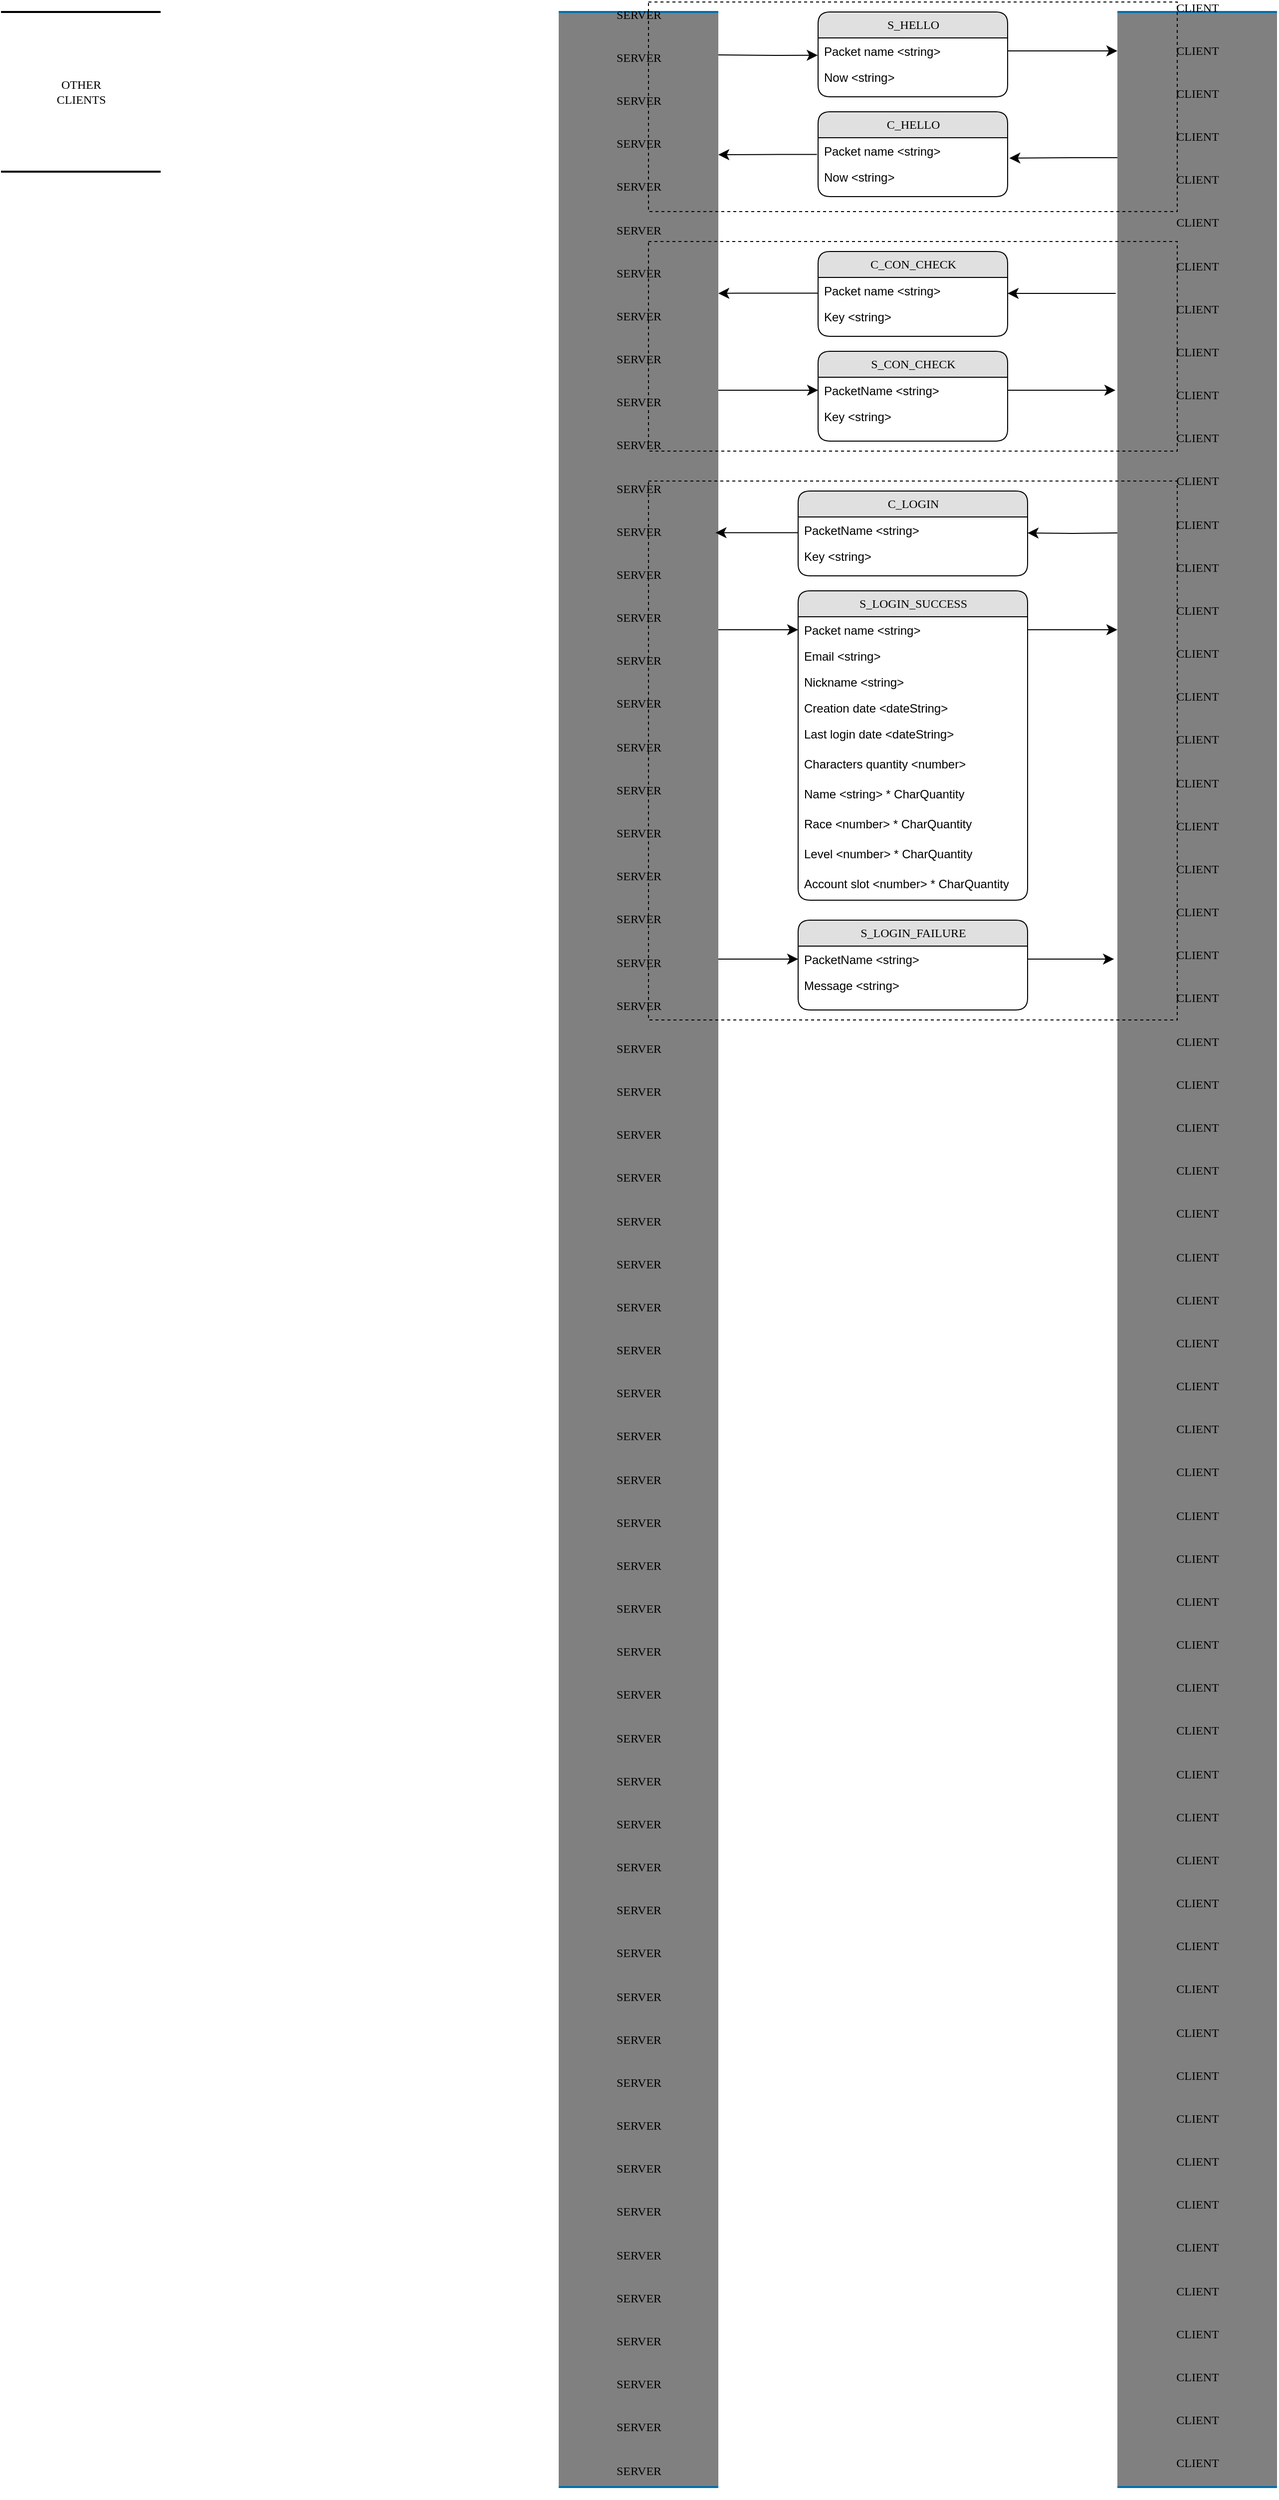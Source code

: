 <mxfile version="13.7.6" type="github">
  <diagram name="Page-1" id="b520641d-4fe3-3701-9064-5fc419738815">
    <mxGraphModel dx="1673" dy="908" grid="1" gridSize="10" guides="1" tooltips="1" connect="1" arrows="1" fold="1" page="1" pageScale="1" pageWidth="1100" pageHeight="850" background="none" math="0" shadow="0">
      <root>
        <mxCell id="0" />
        <mxCell id="1" parent="0" />
        <mxCell id="2debaab0fafb2da2-10" value="OTHER&lt;br&gt;CLIENTS" style="html=1;rounded=0;shadow=0;comic=0;labelBackgroundColor=none;strokeWidth=2;fontFamily=Verdana;fontSize=12;align=center;shape=mxgraph.ios7ui.horLines;" parent="1" vertex="1">
          <mxGeometry x="41" y="40" width="160" height="160" as="geometry" />
        </mxCell>
        <mxCell id="21ea969265ad0168-40" style="edgeStyle=orthogonalEdgeStyle;html=1;entryX=-0.002;entryY=0.669;labelBackgroundColor=none;startFill=0;startSize=8;endFill=1;endSize=8;fontFamily=Verdana;fontSize=12;entryDx=0;entryDy=0;entryPerimeter=0;" parent="1" edge="1" target="21ea969265ad0168-7">
          <mxGeometry relative="1" as="geometry">
            <mxPoint x="760" y="83" as="sourcePoint" />
            <mxPoint x="880" y="83" as="targetPoint" />
            <Array as="points" />
          </mxGeometry>
        </mxCell>
        <mxCell id="YE7jqKPaQESnntSOdniL-1" value="SERVER&lt;br&gt;&lt;br&gt;&lt;br&gt;SERVER&lt;br&gt;&lt;br&gt;&lt;br&gt;SERVER&lt;br&gt;&lt;br&gt;&lt;br&gt;SERVER&lt;br&gt;&lt;br&gt;&lt;br&gt;SERVER&lt;br&gt;&lt;br&gt;&lt;br&gt;SERVER&lt;br&gt;&lt;br&gt;&lt;br&gt;SERVER&lt;br&gt;&lt;br&gt;&lt;br&gt;SERVER&lt;br&gt;&lt;br&gt;&lt;br&gt;SERVER&lt;br&gt;&lt;br&gt;&lt;br&gt;SERVER&lt;br&gt;&lt;br&gt;&lt;br&gt;SERVER&lt;br&gt;&lt;br&gt;&lt;br&gt;SERVER&lt;br&gt;&lt;br&gt;&lt;br&gt;SERVER&lt;br&gt;&lt;br&gt;&lt;br&gt;SERVER&lt;br&gt;&lt;br&gt;&lt;br&gt;SERVER&lt;br&gt;&lt;br&gt;&lt;br&gt;SERVER&lt;br&gt;&lt;br&gt;&lt;br&gt;SERVER&lt;br&gt;&lt;br&gt;&lt;br&gt;SERVER&lt;br&gt;&lt;br&gt;&lt;br&gt;SERVER&lt;br&gt;&lt;br&gt;&lt;br&gt;SERVER&lt;br&gt;&lt;br&gt;&lt;br&gt;SERVER&lt;br&gt;&lt;br&gt;&lt;br&gt;SERVER&lt;br&gt;&lt;br&gt;&lt;br&gt;SERVER&lt;br&gt;&lt;br&gt;&lt;br&gt;SERVER&lt;br&gt;&lt;br&gt;&lt;br&gt;SERVER&lt;br&gt;&lt;br&gt;&lt;br&gt;SERVER&lt;br&gt;&lt;br&gt;&lt;br&gt;SERVER&lt;br&gt;&lt;br&gt;&lt;br&gt;SERVER&lt;br&gt;&lt;br&gt;&lt;br&gt;SERVER&lt;br&gt;&lt;br&gt;&lt;br&gt;SERVER&lt;br&gt;&lt;br&gt;&lt;br&gt;SERVER&lt;br&gt;&lt;br&gt;&lt;br&gt;SERVER&lt;br&gt;&lt;br&gt;&lt;br&gt;SERVER&lt;br&gt;&lt;br&gt;&lt;br&gt;SERVER&lt;br&gt;&lt;br&gt;&lt;br&gt;SERVER&lt;br&gt;&lt;br&gt;&lt;br&gt;SERVER&lt;br&gt;&lt;br&gt;&lt;br&gt;SERVER&lt;br&gt;&lt;br&gt;&lt;br&gt;SERVER&lt;br&gt;&lt;br&gt;&lt;br&gt;SERVER&lt;br&gt;&lt;br&gt;&lt;br&gt;SERVER&lt;br&gt;&lt;br&gt;&lt;br&gt;SERVER&lt;br&gt;&lt;br&gt;&lt;br&gt;SERVER&lt;br&gt;&lt;br&gt;&lt;br&gt;SERVER&lt;br&gt;&lt;br&gt;&lt;br&gt;SERVER&lt;br&gt;&lt;br&gt;&lt;br&gt;SERVER&lt;br&gt;&lt;br&gt;&lt;br&gt;SERVER&lt;br&gt;&lt;br&gt;&lt;br&gt;SERVER&lt;br&gt;&lt;br&gt;&lt;br&gt;SERVER&lt;br&gt;&lt;br&gt;&lt;br&gt;SERVER&lt;br&gt;&lt;br&gt;&lt;br&gt;SERVER&lt;br&gt;&lt;br&gt;&lt;br&gt;SERVER&lt;br&gt;&lt;br&gt;&lt;br&gt;SERVER&lt;br&gt;&lt;br&gt;&lt;br&gt;SERVER&lt;br&gt;&lt;br&gt;&lt;br&gt;SERVER&lt;br&gt;&lt;br&gt;&lt;br&gt;SERVER&lt;br&gt;&lt;br&gt;&lt;br&gt;SERVER&lt;br&gt;&lt;br&gt;&lt;br&gt;SERVER&lt;br&gt;&lt;br&gt;&lt;br&gt;SERVER&lt;br&gt;&lt;br&gt;" style="html=1;rounded=0;shadow=0;comic=0;labelBackgroundColor=none;strokeWidth=2;fontFamily=Verdana;fontSize=12;align=center;shape=mxgraph.ios7ui.horLines;strokeColor=#006EAF;fontColor=#000000;fillColor=#808080;" parent="1" vertex="1">
          <mxGeometry x="600" y="40" width="160" height="2480" as="geometry" />
        </mxCell>
        <mxCell id="YE7jqKPaQESnntSOdniL-2" style="edgeStyle=orthogonalEdgeStyle;html=1;exitX=1;exitY=0.5;labelBackgroundColor=none;startFill=0;startSize=8;endFill=1;endSize=8;fontFamily=Verdana;fontSize=12;exitDx=0;exitDy=0;" parent="1" source="21ea969265ad0168-7" edge="1">
          <mxGeometry relative="1" as="geometry">
            <mxPoint x="200.16" y="84.4" as="sourcePoint" />
            <mxPoint x="1160" y="79" as="targetPoint" />
          </mxGeometry>
        </mxCell>
        <mxCell id="YE7jqKPaQESnntSOdniL-3" value="CLIENT&lt;br&gt;&lt;br&gt;&lt;br&gt;CLIENT&lt;br&gt;&lt;br&gt;&lt;br&gt;CLIENT&lt;br&gt;&lt;br&gt;&lt;br&gt;CLIENT&lt;br&gt;&lt;br&gt;&lt;br&gt;CLIENT&lt;br&gt;&lt;br&gt;&lt;br&gt;CLIENT&lt;br&gt;&lt;br&gt;&lt;br&gt;CLIENT&lt;br&gt;&lt;br&gt;&lt;br&gt;CLIENT&lt;br&gt;&lt;br&gt;&lt;br&gt;CLIENT&lt;br&gt;&lt;br&gt;&lt;br&gt;CLIENT&lt;br&gt;&lt;br&gt;&lt;br&gt;CLIENT&lt;br&gt;&lt;br&gt;&lt;br&gt;CLIENT&lt;br&gt;&lt;br&gt;&lt;br&gt;CLIENT&lt;br&gt;&lt;br&gt;&lt;br&gt;CLIENT&lt;br&gt;&lt;br&gt;&lt;br&gt;CLIENT&lt;br&gt;&lt;br&gt;&lt;br&gt;CLIENT&lt;br&gt;&lt;br&gt;&lt;br&gt;CLIENT&lt;br&gt;&lt;br&gt;&lt;br&gt;CLIENT&lt;br&gt;&lt;br&gt;&lt;br&gt;CLIENT&lt;br&gt;&lt;br&gt;&lt;br&gt;CLIENT&lt;br&gt;&lt;br&gt;&lt;br&gt;CLIENT&lt;br&gt;&lt;br&gt;&lt;br&gt;CLIENT&lt;br&gt;&lt;br&gt;&lt;br&gt;CLIENT&lt;br&gt;&lt;br&gt;&lt;br&gt;CLIENT&lt;br&gt;&lt;br&gt;&lt;br&gt;CLIENT&lt;br&gt;&lt;br&gt;&lt;br&gt;CLIENT&lt;br&gt;&lt;br&gt;&lt;br&gt;CLIENT&lt;br&gt;&lt;br&gt;&lt;br&gt;CLIENT&lt;br&gt;&lt;br&gt;&lt;br&gt;CLIENT&lt;br&gt;&lt;br&gt;&lt;br&gt;CLIENT&lt;br&gt;&lt;br&gt;&lt;br&gt;CLIENT&lt;br&gt;&lt;br&gt;&lt;br&gt;CLIENT&lt;br&gt;&lt;br&gt;&lt;br&gt;CLIENT&lt;br&gt;&lt;br&gt;&lt;br&gt;CLIENT&lt;br&gt;&lt;br&gt;&lt;br&gt;CLIENT&lt;br&gt;&lt;br&gt;&lt;br&gt;CLIENT&lt;br&gt;&lt;br&gt;&lt;br&gt;CLIENT&lt;br&gt;&lt;br&gt;&lt;br&gt;CLIENT&lt;br&gt;&lt;br&gt;&lt;br&gt;CLIENT&lt;br&gt;&lt;br&gt;&lt;br&gt;CLIENT&lt;br&gt;&lt;br&gt;&lt;br&gt;CLIENT&lt;br&gt;&lt;br&gt;&lt;br&gt;CLIENT&lt;br&gt;&lt;br&gt;&lt;br&gt;CLIENT&lt;br&gt;&lt;br&gt;&lt;br&gt;CLIENT&lt;br&gt;&lt;br&gt;&lt;br&gt;CLIENT&lt;br&gt;&lt;br&gt;&lt;br&gt;CLIENT&lt;br&gt;&lt;br&gt;&lt;br&gt;CLIENT&lt;br&gt;&lt;br&gt;&lt;br&gt;CLIENT&lt;br&gt;&lt;br&gt;&lt;br&gt;CLIENT&lt;br&gt;&lt;br&gt;&lt;br&gt;CLIENT&lt;br&gt;&lt;br&gt;&lt;br&gt;CLIENT&lt;br&gt;&lt;br&gt;&lt;br&gt;CLIENT&lt;br&gt;&lt;br&gt;&lt;br&gt;CLIENT&lt;br&gt;&lt;br&gt;&lt;br&gt;CLIENT&lt;br&gt;&lt;br&gt;&lt;br&gt;CLIENT&lt;br&gt;&lt;br&gt;&lt;br&gt;CLIENT&lt;br&gt;&lt;br&gt;&lt;br&gt;CLIENT&lt;br&gt;&lt;br&gt;&lt;br&gt;CLIENT&lt;br&gt;&lt;br&gt;&lt;br&gt;" style="html=1;rounded=0;shadow=0;comic=0;labelBackgroundColor=none;strokeWidth=2;fontFamily=Verdana;fontSize=12;align=center;shape=mxgraph.ios7ui.horLines;strokeColor=#006EAF;fontColor=#000000;fillColor=#808080;" parent="1" vertex="1">
          <mxGeometry x="1160" y="40" width="160" height="2480" as="geometry" />
        </mxCell>
        <mxCell id="21ea969265ad0168-6" value="S_HELLO" style="swimlane;html=1;fontStyle=0;childLayout=stackLayout;horizontal=1;startSize=26;fillColor=#e0e0e0;horizontalStack=0;resizeParent=1;resizeLast=0;collapsible=1;marginBottom=0;swimlaneFillColor=#ffffff;align=center;rounded=1;shadow=0;comic=0;labelBackgroundColor=none;strokeWidth=1;fontFamily=Verdana;fontSize=12;fontColor=#000000;" parent="1" vertex="1">
          <mxGeometry x="860" y="40" width="190" height="85" as="geometry" />
        </mxCell>
        <mxCell id="21ea969265ad0168-7" value="Packet name &amp;lt;string&amp;gt;" style="text;html=1;strokeColor=none;fillColor=none;spacingLeft=4;spacingRight=4;whiteSpace=wrap;overflow=hidden;rotatable=0;points=[[0,0.5],[1,0.5]];portConstraint=eastwest;fontColor=#000000;" parent="21ea969265ad0168-6" vertex="1">
          <mxGeometry y="26" width="190" height="26" as="geometry" />
        </mxCell>
        <mxCell id="21ea969265ad0168-8" value="Now &amp;lt;string&amp;gt;" style="text;html=1;strokeColor=none;fillColor=none;spacingLeft=4;spacingRight=4;whiteSpace=wrap;overflow=hidden;rotatable=0;points=[[0,0.5],[1,0.5]];portConstraint=eastwest;fontColor=#000000;" parent="21ea969265ad0168-6" vertex="1">
          <mxGeometry y="52" width="190" height="26" as="geometry" />
        </mxCell>
        <mxCell id="YE7jqKPaQESnntSOdniL-4" style="edgeStyle=orthogonalEdgeStyle;html=1;labelBackgroundColor=none;startFill=0;startSize=8;endFill=1;endSize=8;fontFamily=Verdana;fontSize=12;targetPerimeterSpacing=0;exitX=-0.006;exitY=0.646;exitDx=0;exitDy=0;exitPerimeter=0;" parent="1" source="YE7jqKPaQESnntSOdniL-7" edge="1">
          <mxGeometry relative="1" as="geometry">
            <mxPoint x="876" y="183" as="sourcePoint" />
            <mxPoint x="760" y="183" as="targetPoint" />
            <Array as="points" />
          </mxGeometry>
        </mxCell>
        <mxCell id="YE7jqKPaQESnntSOdniL-5" style="edgeStyle=orthogonalEdgeStyle;html=1;labelBackgroundColor=none;startFill=0;startSize=8;endFill=1;endSize=8;fontFamily=Verdana;fontSize=12;entryX=1.009;entryY=0.787;entryDx=0;entryDy=0;entryPerimeter=0;" parent="1" edge="1" target="YE7jqKPaQESnntSOdniL-7">
          <mxGeometry relative="1" as="geometry">
            <mxPoint x="1160" y="186" as="sourcePoint" />
            <mxPoint x="1039.52" y="186.396" as="targetPoint" />
            <Array as="points">
              <mxPoint x="1105" y="186" />
            </Array>
          </mxGeometry>
        </mxCell>
        <mxCell id="YE7jqKPaQESnntSOdniL-6" value="C_HELLO" style="swimlane;html=1;fontStyle=0;childLayout=stackLayout;horizontal=1;startSize=26;fillColor=#e0e0e0;horizontalStack=0;resizeParent=1;resizeLast=0;collapsible=1;marginBottom=0;swimlaneFillColor=#ffffff;align=center;rounded=1;shadow=0;comic=0;labelBackgroundColor=none;strokeWidth=1;fontFamily=Verdana;fontSize=12;fontColor=#000000;" parent="1" vertex="1">
          <mxGeometry x="860" y="140" width="190" height="85" as="geometry" />
        </mxCell>
        <mxCell id="YE7jqKPaQESnntSOdniL-7" value="Packet name &amp;lt;string&amp;gt;" style="text;html=1;strokeColor=none;fillColor=none;spacingLeft=4;spacingRight=4;whiteSpace=wrap;overflow=hidden;rotatable=0;points=[[0,0.5],[1,0.5]];portConstraint=eastwest;fontColor=#000000;" parent="YE7jqKPaQESnntSOdniL-6" vertex="1">
          <mxGeometry y="26" width="190" height="26" as="geometry" />
        </mxCell>
        <mxCell id="YE7jqKPaQESnntSOdniL-8" value="Now &amp;lt;string&amp;gt;" style="text;html=1;strokeColor=none;fillColor=none;spacingLeft=4;spacingRight=4;whiteSpace=wrap;overflow=hidden;rotatable=0;points=[[0,0.5],[1,0.5]];portConstraint=eastwest;fontColor=#000000;" parent="YE7jqKPaQESnntSOdniL-6" vertex="1">
          <mxGeometry y="52" width="190" height="26" as="geometry" />
        </mxCell>
        <mxCell id="YE7jqKPaQESnntSOdniL-9" style="edgeStyle=orthogonalEdgeStyle;html=1;labelBackgroundColor=none;startFill=0;startSize=8;endFill=1;endSize=8;fontFamily=Verdana;fontSize=12;fontColor=#000000;entryX=0;entryY=0.5;entryDx=0;entryDy=0;" parent="1" edge="1" target="YE7jqKPaQESnntSOdniL-12">
          <mxGeometry relative="1" as="geometry">
            <mxPoint x="760" y="419" as="sourcePoint" />
            <mxPoint x="850" y="419" as="targetPoint" />
            <Array as="points">
              <mxPoint x="770" y="419" />
            </Array>
          </mxGeometry>
        </mxCell>
        <mxCell id="YE7jqKPaQESnntSOdniL-10" style="edgeStyle=orthogonalEdgeStyle;html=1;exitX=1;exitY=0.5;labelBackgroundColor=none;startFill=0;startSize=8;endFill=1;endSize=8;fontFamily=Verdana;fontSize=12;exitDx=0;exitDy=0;fontColor=#000000;" parent="1" source="YE7jqKPaQESnntSOdniL-12" edge="1">
          <mxGeometry relative="1" as="geometry">
            <mxPoint x="198.48" y="424.4" as="sourcePoint" />
            <mxPoint x="1158" y="419" as="targetPoint" />
          </mxGeometry>
        </mxCell>
        <mxCell id="YE7jqKPaQESnntSOdniL-14" style="edgeStyle=orthogonalEdgeStyle;html=1;labelBackgroundColor=none;startFill=0;startSize=8;endFill=1;endSize=8;fontFamily=Verdana;fontSize=12;targetPerimeterSpacing=0;exitX=-0.006;exitY=0.643;exitDx=0;exitDy=0;exitPerimeter=0;fontColor=#000000;" parent="1" edge="1">
          <mxGeometry relative="1" as="geometry">
            <mxPoint x="876.24" y="321.718" as="sourcePoint" />
            <mxPoint x="760" y="322" as="targetPoint" />
            <Array as="points">
              <mxPoint x="788.32" y="322" />
            </Array>
          </mxGeometry>
        </mxCell>
        <mxCell id="YE7jqKPaQESnntSOdniL-15" style="edgeStyle=orthogonalEdgeStyle;html=1;labelBackgroundColor=none;startFill=0;startSize=8;endFill=1;endSize=8;fontFamily=Verdana;fontSize=12;fontColor=#000000;" parent="1" edge="1">
          <mxGeometry relative="1" as="geometry">
            <mxPoint x="1158.32" y="322" as="sourcePoint" />
            <mxPoint x="1050" y="322" as="targetPoint" />
            <Array as="points">
              <mxPoint x="1158.32" y="322" />
            </Array>
          </mxGeometry>
        </mxCell>
        <mxCell id="YE7jqKPaQESnntSOdniL-16" value="C_CON_CHECK" style="swimlane;html=1;fontStyle=0;childLayout=stackLayout;horizontal=1;startSize=26;fillColor=#e0e0e0;horizontalStack=0;resizeParent=1;resizeLast=0;collapsible=1;marginBottom=0;swimlaneFillColor=#ffffff;align=center;rounded=1;shadow=0;comic=0;labelBackgroundColor=none;strokeWidth=1;fontFamily=Verdana;fontSize=12;fontColor=#000000;" parent="1" vertex="1">
          <mxGeometry x="860" y="280" width="190" height="85" as="geometry" />
        </mxCell>
        <mxCell id="YE7jqKPaQESnntSOdniL-17" value="Packet name &amp;lt;string&amp;gt;" style="text;html=1;strokeColor=none;fillColor=none;spacingLeft=4;spacingRight=4;whiteSpace=wrap;overflow=hidden;rotatable=0;points=[[0,0.5],[1,0.5]];portConstraint=eastwest;fontColor=#000000;" parent="YE7jqKPaQESnntSOdniL-16" vertex="1">
          <mxGeometry y="26" width="190" height="26" as="geometry" />
        </mxCell>
        <mxCell id="YE7jqKPaQESnntSOdniL-18" value="Key &amp;lt;string&amp;gt;" style="text;html=1;strokeColor=none;fillColor=none;spacingLeft=4;spacingRight=4;whiteSpace=wrap;overflow=hidden;rotatable=0;points=[[0,0.5],[1,0.5]];portConstraint=eastwest;fontColor=#000000;" parent="YE7jqKPaQESnntSOdniL-16" vertex="1">
          <mxGeometry y="52" width="190" height="26" as="geometry" />
        </mxCell>
        <mxCell id="YE7jqKPaQESnntSOdniL-11" value="S_CON_CHECK" style="swimlane;html=1;fontStyle=0;childLayout=stackLayout;horizontal=1;startSize=26;fillColor=#e0e0e0;horizontalStack=0;resizeParent=1;resizeLast=0;collapsible=1;marginBottom=0;swimlaneFillColor=#ffffff;align=center;rounded=1;shadow=0;comic=0;labelBackgroundColor=none;strokeWidth=1;fontFamily=Verdana;fontSize=12;fontColor=#000000;" parent="1" vertex="1">
          <mxGeometry x="860" y="380" width="190" height="90" as="geometry" />
        </mxCell>
        <mxCell id="YE7jqKPaQESnntSOdniL-12" value="PacketName &amp;lt;string&amp;gt;" style="text;html=1;strokeColor=none;fillColor=none;spacingLeft=4;spacingRight=4;whiteSpace=wrap;overflow=hidden;rotatable=0;points=[[0,0.5],[1,0.5]];portConstraint=eastwest;fontColor=#000000;" parent="YE7jqKPaQESnntSOdniL-11" vertex="1">
          <mxGeometry y="26" width="190" height="26" as="geometry" />
        </mxCell>
        <mxCell id="YE7jqKPaQESnntSOdniL-13" value="Key &amp;lt;string&amp;gt;" style="text;html=1;strokeColor=none;fillColor=none;spacingLeft=4;spacingRight=4;whiteSpace=wrap;overflow=hidden;rotatable=0;points=[[0,0.5],[1,0.5]];portConstraint=eastwest;fontColor=#000000;" parent="YE7jqKPaQESnntSOdniL-11" vertex="1">
          <mxGeometry y="52" width="190" height="26" as="geometry" />
        </mxCell>
        <mxCell id="1DMRgtwvrI8gsApFy6SL-2" style="edgeStyle=orthogonalEdgeStyle;html=1;entryX=0;entryY=0.5;labelBackgroundColor=none;startFill=0;startSize=8;endFill=1;endSize=8;fontFamily=Verdana;fontSize=12;entryDx=0;entryDy=0;fontColor=#000000;" parent="1" edge="1" target="1DMRgtwvrI8gsApFy6SL-5">
          <mxGeometry relative="1" as="geometry">
            <mxPoint x="760" y="659" as="sourcePoint" />
            <mxPoint x="875.68" y="660" as="targetPoint" />
            <Array as="points">
              <mxPoint x="780" y="659" />
              <mxPoint x="780" y="659" />
            </Array>
          </mxGeometry>
        </mxCell>
        <mxCell id="1DMRgtwvrI8gsApFy6SL-3" style="edgeStyle=orthogonalEdgeStyle;html=1;exitX=1;exitY=0.5;labelBackgroundColor=none;startFill=0;startSize=8;endFill=1;endSize=8;fontFamily=Verdana;fontSize=12;exitDx=0;exitDy=0;fontColor=#000000;" parent="1" source="1DMRgtwvrI8gsApFy6SL-5" edge="1">
          <mxGeometry relative="1" as="geometry">
            <mxPoint x="195.84" y="664.4" as="sourcePoint" />
            <mxPoint x="1160" y="659" as="targetPoint" />
          </mxGeometry>
        </mxCell>
        <mxCell id="1DMRgtwvrI8gsApFy6SL-7" style="edgeStyle=orthogonalEdgeStyle;html=1;labelBackgroundColor=none;startFill=0;startSize=8;endFill=1;endSize=8;fontFamily=Verdana;fontSize=12;targetPerimeterSpacing=0;entryX=1;entryY=0.168;entryDx=0;entryDy=0;entryPerimeter=0;exitX=-0.006;exitY=0.643;exitDx=0;exitDy=0;exitPerimeter=0;fontColor=#000000;" parent="1" edge="1">
          <mxGeometry relative="1" as="geometry">
            <mxPoint x="875.12" y="561.718" as="sourcePoint" />
            <mxPoint x="757.2" y="561.8" as="targetPoint" />
            <Array as="points">
              <mxPoint x="787.2" y="562" />
            </Array>
          </mxGeometry>
        </mxCell>
        <mxCell id="1DMRgtwvrI8gsApFy6SL-8" style="edgeStyle=orthogonalEdgeStyle;html=1;labelBackgroundColor=none;startFill=0;startSize=8;endFill=1;endSize=8;fontFamily=Verdana;fontSize=12;fontColor=#000000;entryX=1;entryY=0.617;entryDx=0;entryDy=0;entryPerimeter=0;" parent="1" edge="1" target="1DMRgtwvrI8gsApFy6SL-10">
          <mxGeometry relative="1" as="geometry">
            <mxPoint x="1160" y="562" as="sourcePoint" />
            <mxPoint x="1060" y="562" as="targetPoint" />
            <Array as="points" />
          </mxGeometry>
        </mxCell>
        <mxCell id="1DMRgtwvrI8gsApFy6SL-9" value="C_LOGIN" style="swimlane;html=1;fontStyle=0;childLayout=stackLayout;horizontal=1;startSize=26;fillColor=#e0e0e0;horizontalStack=0;resizeParent=1;resizeLast=0;collapsible=1;marginBottom=0;swimlaneFillColor=#ffffff;align=center;rounded=1;shadow=0;comic=0;labelBackgroundColor=none;strokeWidth=1;fontFamily=Verdana;fontSize=12;fontColor=#000000;" parent="1" vertex="1">
          <mxGeometry x="840" y="520" width="230" height="85" as="geometry" />
        </mxCell>
        <mxCell id="1DMRgtwvrI8gsApFy6SL-10" value="PacketName &amp;lt;string&amp;gt;" style="text;html=1;strokeColor=none;fillColor=none;spacingLeft=4;spacingRight=4;whiteSpace=wrap;overflow=hidden;rotatable=0;points=[[0,0.5],[1,0.5]];portConstraint=eastwest;fontColor=#000000;" parent="1DMRgtwvrI8gsApFy6SL-9" vertex="1">
          <mxGeometry y="26" width="230" height="26" as="geometry" />
        </mxCell>
        <mxCell id="1DMRgtwvrI8gsApFy6SL-11" value="Key &amp;lt;string&amp;gt;" style="text;html=1;strokeColor=none;fillColor=none;spacingLeft=4;spacingRight=4;whiteSpace=wrap;overflow=hidden;rotatable=0;points=[[0,0.5],[1,0.5]];portConstraint=eastwest;fontColor=#000000;" parent="1DMRgtwvrI8gsApFy6SL-9" vertex="1">
          <mxGeometry y="52" width="230" height="26" as="geometry" />
        </mxCell>
        <mxCell id="1DMRgtwvrI8gsApFy6SL-4" value="S_LOGIN_SUCCESS" style="swimlane;html=1;fontStyle=0;childLayout=stackLayout;horizontal=1;startSize=26;fillColor=#e0e0e0;horizontalStack=0;resizeParent=1;resizeLast=0;collapsible=1;marginBottom=0;swimlaneFillColor=#ffffff;align=center;rounded=1;shadow=0;comic=0;labelBackgroundColor=none;strokeWidth=1;fontFamily=Verdana;fontSize=12;fontColor=#000000;" parent="1" vertex="1">
          <mxGeometry x="840" y="620" width="230" height="310" as="geometry" />
        </mxCell>
        <mxCell id="1DMRgtwvrI8gsApFy6SL-5" value="Packet name &amp;lt;string&amp;gt;" style="text;html=1;strokeColor=none;fillColor=none;spacingLeft=4;spacingRight=4;whiteSpace=wrap;overflow=hidden;rotatable=0;points=[[0,0.5],[1,0.5]];portConstraint=eastwest;fontColor=#000000;" parent="1DMRgtwvrI8gsApFy6SL-4" vertex="1">
          <mxGeometry y="26" width="230" height="26" as="geometry" />
        </mxCell>
        <mxCell id="1DMRgtwvrI8gsApFy6SL-6" value="Email &amp;lt;string&amp;gt;" style="text;html=1;strokeColor=none;fillColor=none;spacingLeft=4;spacingRight=4;whiteSpace=wrap;overflow=hidden;rotatable=0;points=[[0,0.5],[1,0.5]];portConstraint=eastwest;fontColor=#000000;" parent="1DMRgtwvrI8gsApFy6SL-4" vertex="1">
          <mxGeometry y="52" width="230" height="26" as="geometry" />
        </mxCell>
        <mxCell id="1DMRgtwvrI8gsApFy6SL-19" value="Nickname &amp;lt;string&amp;gt;" style="text;html=1;strokeColor=none;fillColor=none;spacingLeft=4;spacingRight=4;whiteSpace=wrap;overflow=hidden;rotatable=0;points=[[0,0.5],[1,0.5]];portConstraint=eastwest;fontColor=#000000;" parent="1DMRgtwvrI8gsApFy6SL-4" vertex="1">
          <mxGeometry y="78" width="230" height="26" as="geometry" />
        </mxCell>
        <mxCell id="1DMRgtwvrI8gsApFy6SL-20" value="Creation date &amp;lt;dateString&amp;gt;" style="text;html=1;strokeColor=none;fillColor=none;spacingLeft=4;spacingRight=4;whiteSpace=wrap;overflow=hidden;rotatable=0;points=[[0,0.5],[1,0.5]];portConstraint=eastwest;fontColor=#000000;" parent="1DMRgtwvrI8gsApFy6SL-4" vertex="1">
          <mxGeometry y="104" width="230" height="26" as="geometry" />
        </mxCell>
        <mxCell id="1DMRgtwvrI8gsApFy6SL-21" value="Last login date &amp;lt;dateString&amp;gt;" style="text;html=1;strokeColor=none;fillColor=none;spacingLeft=4;spacingRight=4;whiteSpace=wrap;overflow=hidden;rotatable=0;points=[[0,0.5],[1,0.5]];portConstraint=eastwest;fontColor=#000000;" parent="1DMRgtwvrI8gsApFy6SL-4" vertex="1">
          <mxGeometry y="130" width="230" height="30" as="geometry" />
        </mxCell>
        <mxCell id="qRYgfgAe1LclKe2MRuB5-4" value="Characters quantity &amp;lt;number&amp;gt;" style="text;html=1;strokeColor=none;fillColor=none;spacingLeft=4;spacingRight=4;whiteSpace=wrap;overflow=hidden;rotatable=0;points=[[0,0.5],[1,0.5]];portConstraint=eastwest;fontColor=#000000;" vertex="1" parent="1DMRgtwvrI8gsApFy6SL-4">
          <mxGeometry y="160" width="230" height="30" as="geometry" />
        </mxCell>
        <mxCell id="qRYgfgAe1LclKe2MRuB5-6" value="Name &amp;lt;string&amp;gt; * CharQuantity" style="text;html=1;strokeColor=none;fillColor=none;spacingLeft=4;spacingRight=4;whiteSpace=wrap;overflow=hidden;rotatable=0;points=[[0,0.5],[1,0.5]];portConstraint=eastwest;fontColor=#000000;" vertex="1" parent="1DMRgtwvrI8gsApFy6SL-4">
          <mxGeometry y="190" width="230" height="30" as="geometry" />
        </mxCell>
        <mxCell id="qRYgfgAe1LclKe2MRuB5-7" value="Race &amp;lt;number&amp;gt; * CharQuantity" style="text;html=1;strokeColor=none;fillColor=none;spacingLeft=4;spacingRight=4;whiteSpace=wrap;overflow=hidden;rotatable=0;points=[[0,0.5],[1,0.5]];portConstraint=eastwest;fontColor=#000000;" vertex="1" parent="1DMRgtwvrI8gsApFy6SL-4">
          <mxGeometry y="220" width="230" height="30" as="geometry" />
        </mxCell>
        <mxCell id="qRYgfgAe1LclKe2MRuB5-8" value="Level &amp;lt;number&amp;gt; * CharQuantity" style="text;html=1;strokeColor=none;fillColor=none;spacingLeft=4;spacingRight=4;whiteSpace=wrap;overflow=hidden;rotatable=0;points=[[0,0.5],[1,0.5]];portConstraint=eastwest;fontColor=#000000;" vertex="1" parent="1DMRgtwvrI8gsApFy6SL-4">
          <mxGeometry y="250" width="230" height="30" as="geometry" />
        </mxCell>
        <mxCell id="qRYgfgAe1LclKe2MRuB5-9" value="Account slot &amp;lt;number&amp;gt; * CharQuantity" style="text;html=1;strokeColor=none;fillColor=none;spacingLeft=4;spacingRight=4;whiteSpace=wrap;overflow=hidden;rotatable=0;points=[[0,0.5],[1,0.5]];portConstraint=eastwest;fontColor=#000000;" vertex="1" parent="1DMRgtwvrI8gsApFy6SL-4">
          <mxGeometry y="280" width="230" height="30" as="geometry" />
        </mxCell>
        <mxCell id="1DMRgtwvrI8gsApFy6SL-13" style="edgeStyle=orthogonalEdgeStyle;html=1;entryX=0;entryY=0.5;labelBackgroundColor=none;startFill=0;startSize=8;endFill=1;endSize=8;fontFamily=Verdana;fontSize=12;entryDx=0;entryDy=0;fontColor=#000000;" parent="1" edge="1" target="1DMRgtwvrI8gsApFy6SL-16">
          <mxGeometry relative="1" as="geometry">
            <mxPoint x="760" y="989" as="sourcePoint" />
            <mxPoint x="872.28" y="990" as="targetPoint" />
            <Array as="points">
              <mxPoint x="780" y="989" />
              <mxPoint x="780" y="989" />
            </Array>
          </mxGeometry>
        </mxCell>
        <mxCell id="1DMRgtwvrI8gsApFy6SL-14" style="edgeStyle=orthogonalEdgeStyle;html=1;exitX=1;exitY=0.5;labelBackgroundColor=none;startFill=0;startSize=8;endFill=1;endSize=8;fontFamily=Verdana;fontSize=12;exitDx=0;exitDy=0;fontColor=#000000;" parent="1" source="1DMRgtwvrI8gsApFy6SL-16" edge="1">
          <mxGeometry relative="1" as="geometry">
            <mxPoint x="192.44" y="994.4" as="sourcePoint" />
            <mxPoint x="1156.6" y="989" as="targetPoint" />
          </mxGeometry>
        </mxCell>
        <mxCell id="qRYgfgAe1LclKe2MRuB5-1" value="" style="rounded=0;whiteSpace=wrap;html=1;shadow=0;fillColor=none;dashed=1;" vertex="1" parent="1">
          <mxGeometry x="690" y="30" width="530" height="210" as="geometry" />
        </mxCell>
        <mxCell id="qRYgfgAe1LclKe2MRuB5-2" value="" style="rounded=0;whiteSpace=wrap;html=1;shadow=0;fillColor=none;dashed=1;" vertex="1" parent="1">
          <mxGeometry x="690" y="270" width="530" height="210" as="geometry" />
        </mxCell>
        <mxCell id="qRYgfgAe1LclKe2MRuB5-3" value="" style="rounded=0;whiteSpace=wrap;html=1;shadow=0;fillColor=none;dashed=1;" vertex="1" parent="1">
          <mxGeometry x="690" y="510" width="530" height="540" as="geometry" />
        </mxCell>
        <mxCell id="1DMRgtwvrI8gsApFy6SL-15" value="S_LOGIN_FAILURE" style="swimlane;html=1;fontStyle=0;childLayout=stackLayout;horizontal=1;startSize=26;fillColor=#e0e0e0;horizontalStack=0;resizeParent=1;resizeLast=0;collapsible=1;marginBottom=0;swimlaneFillColor=#ffffff;align=center;rounded=1;shadow=0;comic=0;labelBackgroundColor=none;strokeWidth=1;fontFamily=Verdana;fontSize=12;fontColor=#000000;" parent="1" vertex="1">
          <mxGeometry x="840" y="950" width="230" height="90" as="geometry" />
        </mxCell>
        <mxCell id="1DMRgtwvrI8gsApFy6SL-16" value="PacketName &amp;lt;string&amp;gt;" style="text;html=1;strokeColor=none;fillColor=none;spacingLeft=4;spacingRight=4;whiteSpace=wrap;overflow=hidden;rotatable=0;points=[[0,0.5],[1,0.5]];portConstraint=eastwest;fontColor=#000000;" parent="1DMRgtwvrI8gsApFy6SL-15" vertex="1">
          <mxGeometry y="26" width="230" height="26" as="geometry" />
        </mxCell>
        <mxCell id="1DMRgtwvrI8gsApFy6SL-17" value="Message &amp;lt;string&amp;gt;" style="text;html=1;strokeColor=none;fillColor=none;spacingLeft=4;spacingRight=4;whiteSpace=wrap;overflow=hidden;rotatable=0;points=[[0,0.5],[1,0.5]];portConstraint=eastwest;fontColor=#000000;" parent="1DMRgtwvrI8gsApFy6SL-15" vertex="1">
          <mxGeometry y="52" width="230" height="26" as="geometry" />
        </mxCell>
      </root>
    </mxGraphModel>
  </diagram>
</mxfile>
